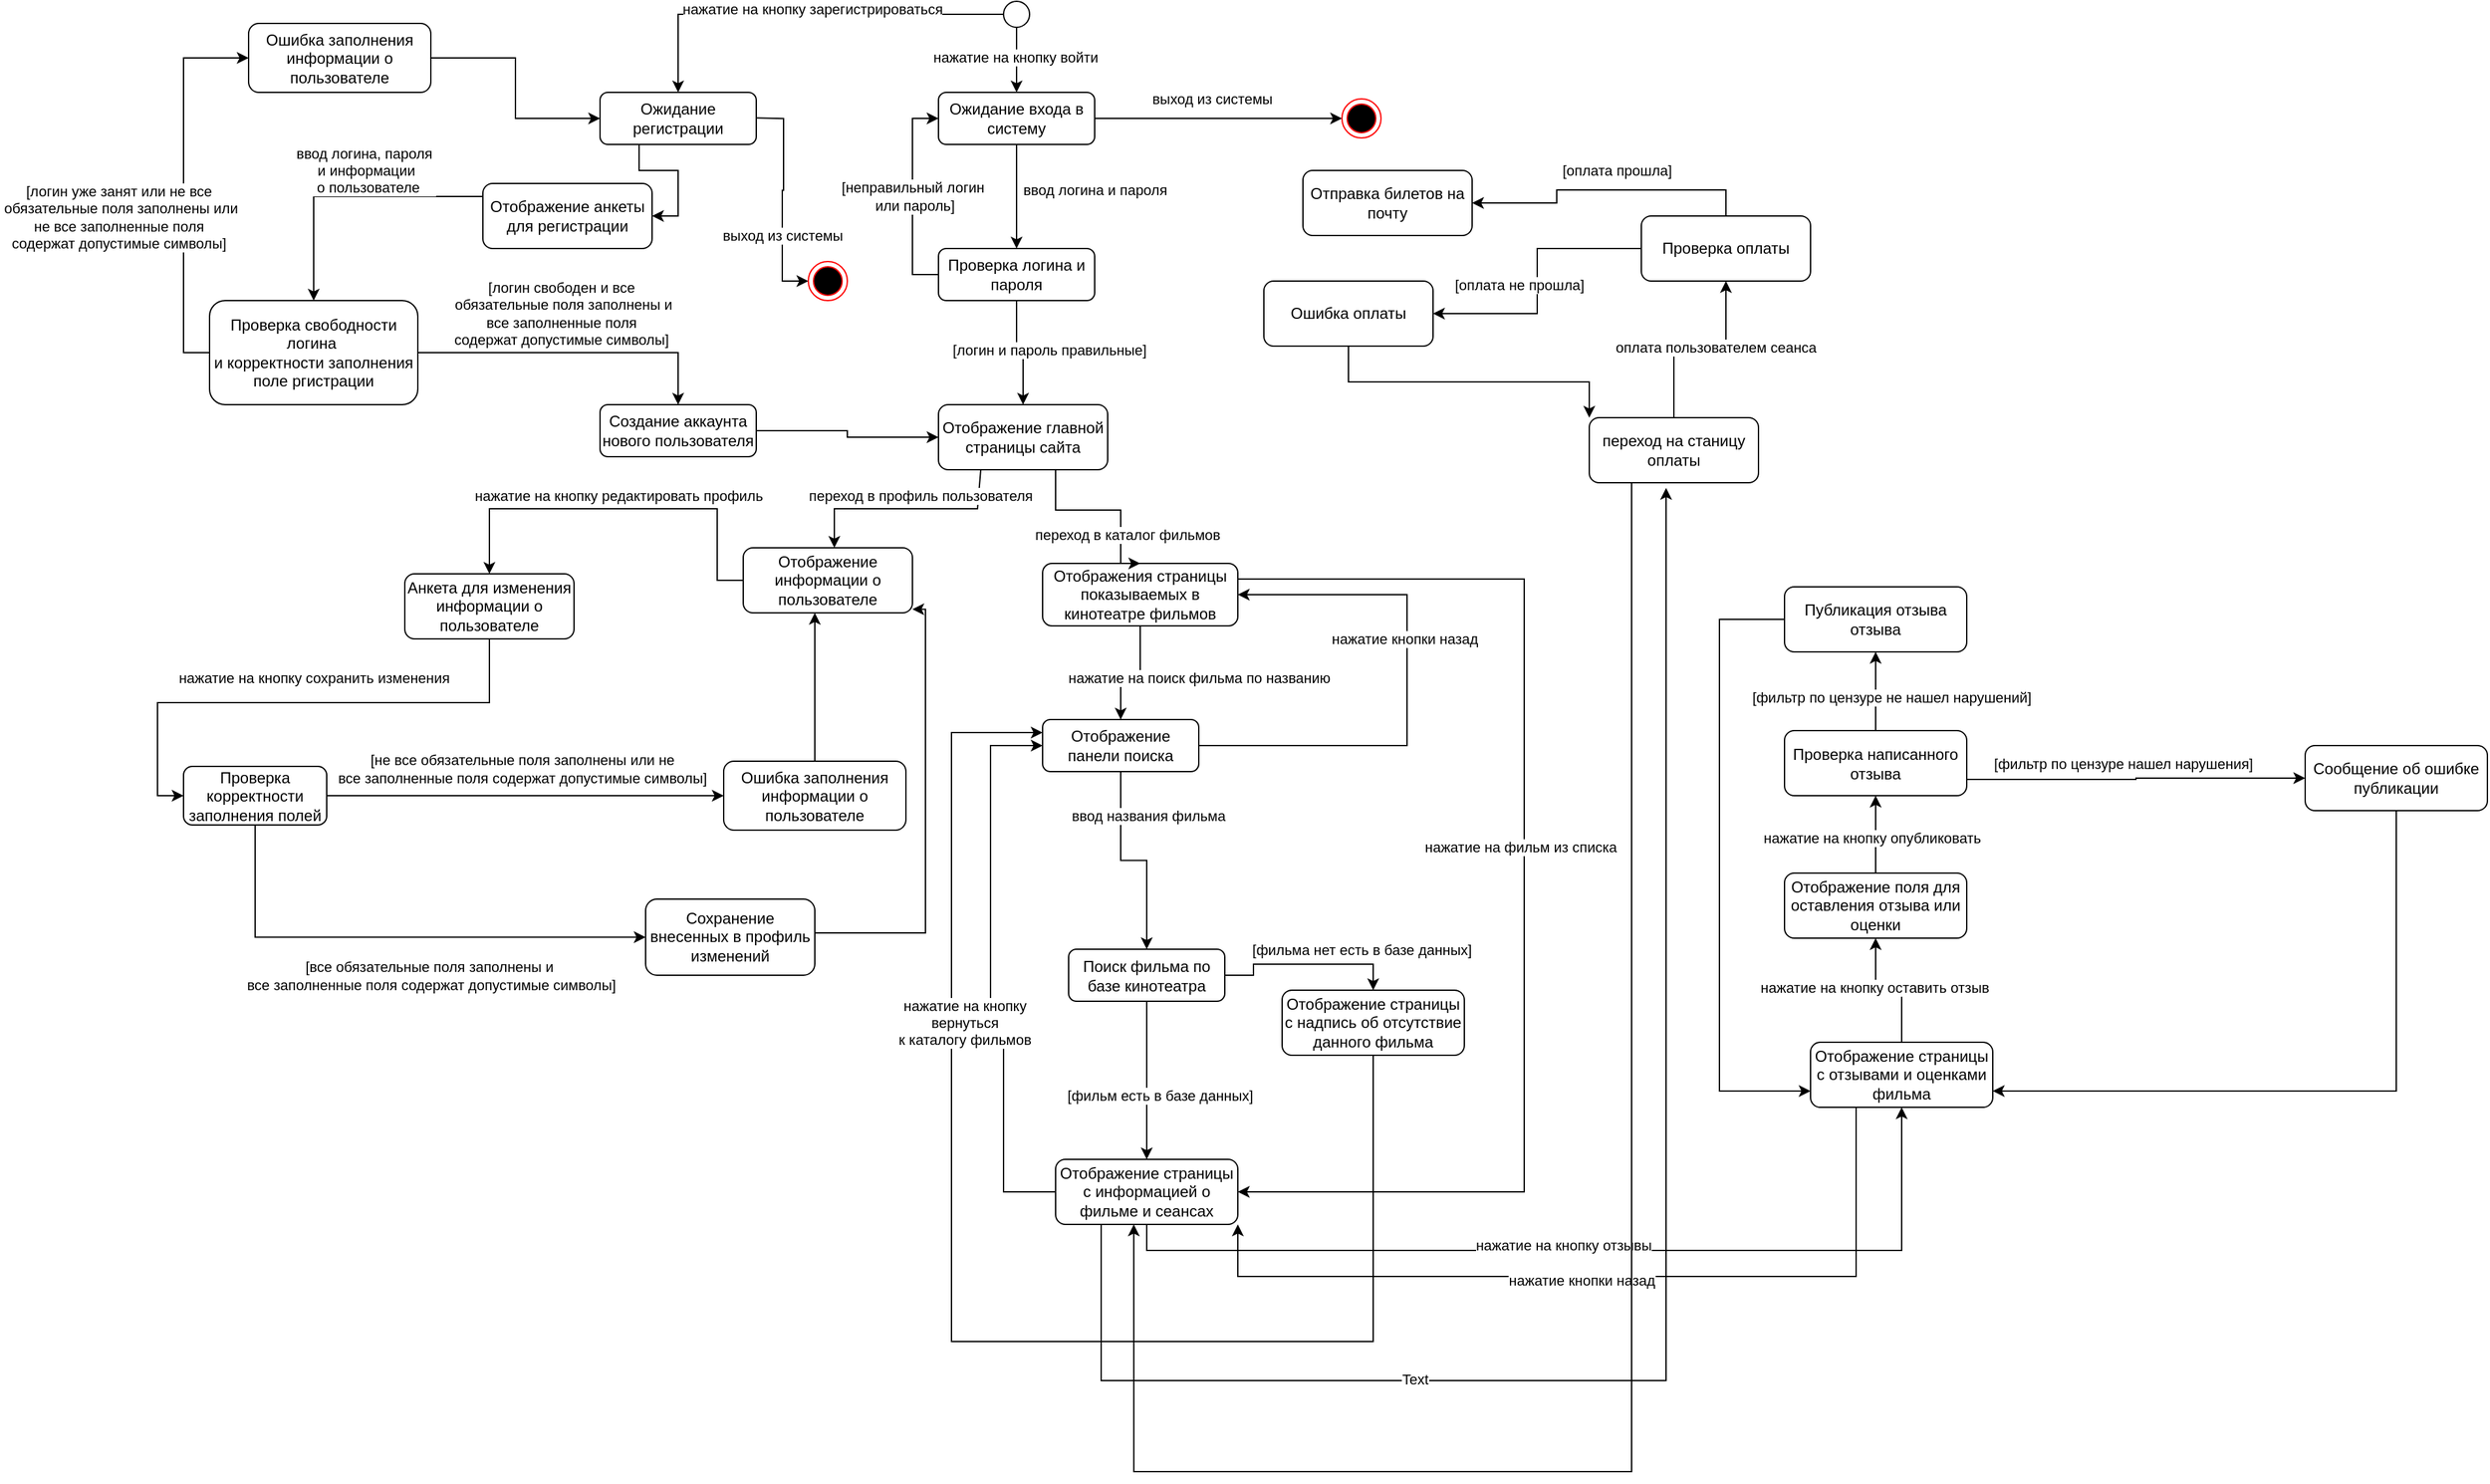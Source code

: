 <mxfile version="24.0.5" type="github">
  <diagram name="Страница — 1" id="CQMrf1lWNn9pbY3fDf8r">
    <mxGraphModel dx="2741" dy="946" grid="1" gridSize="10" guides="1" tooltips="1" connect="1" arrows="1" fold="1" page="1" pageScale="1" pageWidth="827" pageHeight="1169" math="0" shadow="0">
      <root>
        <mxCell id="0" />
        <mxCell id="1" parent="0" />
        <mxCell id="x12aQ69rx99nIMiCHYCn-129" style="edgeStyle=orthogonalEdgeStyle;rounded=0;orthogonalLoop=1;jettySize=auto;html=1;exitX=0.5;exitY=1;exitDx=0;exitDy=0;" parent="1" source="x12aQ69rx99nIMiCHYCn-76" target="x12aQ69rx99nIMiCHYCn-128" edge="1">
          <mxGeometry relative="1" as="geometry" />
        </mxCell>
        <mxCell id="x12aQ69rx99nIMiCHYCn-54" style="edgeStyle=orthogonalEdgeStyle;rounded=0;orthogonalLoop=1;jettySize=auto;html=1;entryX=0.5;entryY=0;entryDx=0;entryDy=0;" parent="1" source="x12aQ69rx99nIMiCHYCn-57" target="x12aQ69rx99nIMiCHYCn-65" edge="1">
          <mxGeometry relative="1" as="geometry" />
        </mxCell>
        <mxCell id="x12aQ69rx99nIMiCHYCn-55" value="ввод логина и пароля" style="edgeLabel;html=1;align=center;verticalAlign=middle;resizable=0;points=[];" parent="x12aQ69rx99nIMiCHYCn-54" vertex="1" connectable="0">
          <mxGeometry x="-0.12" y="1" relative="1" as="geometry">
            <mxPoint x="59" as="offset" />
          </mxGeometry>
        </mxCell>
        <mxCell id="x12aQ69rx99nIMiCHYCn-56" style="edgeStyle=orthogonalEdgeStyle;rounded=0;orthogonalLoop=1;jettySize=auto;html=1;entryX=0;entryY=0.5;entryDx=0;entryDy=0;" parent="1" source="x12aQ69rx99nIMiCHYCn-57" target="x12aQ69rx99nIMiCHYCn-66" edge="1">
          <mxGeometry relative="1" as="geometry" />
        </mxCell>
        <mxCell id="x12aQ69rx99nIMiCHYCn-57" value="Ожидание входа в систему" style="rounded=1;whiteSpace=wrap;html=1;" parent="1" vertex="1">
          <mxGeometry x="440" y="80" width="120" height="40" as="geometry" />
        </mxCell>
        <mxCell id="x12aQ69rx99nIMiCHYCn-58" style="edgeStyle=orthogonalEdgeStyle;rounded=0;orthogonalLoop=1;jettySize=auto;html=1;entryX=0.5;entryY=0;entryDx=0;entryDy=0;" parent="1" source="x12aQ69rx99nIMiCHYCn-60" target="x12aQ69rx99nIMiCHYCn-57" edge="1">
          <mxGeometry relative="1" as="geometry" />
        </mxCell>
        <mxCell id="x12aQ69rx99nIMiCHYCn-150" value="нажатие на кнопку войти" style="edgeLabel;html=1;align=center;verticalAlign=middle;resizable=0;points=[];" parent="x12aQ69rx99nIMiCHYCn-58" vertex="1" connectable="0">
          <mxGeometry x="-0.072" y="-1" relative="1" as="geometry">
            <mxPoint as="offset" />
          </mxGeometry>
        </mxCell>
        <mxCell id="x12aQ69rx99nIMiCHYCn-59" style="edgeStyle=orthogonalEdgeStyle;rounded=0;orthogonalLoop=1;jettySize=auto;html=1;entryX=0.5;entryY=0;entryDx=0;entryDy=0;" parent="1" source="x12aQ69rx99nIMiCHYCn-60" target="x12aQ69rx99nIMiCHYCn-87" edge="1">
          <mxGeometry relative="1" as="geometry" />
        </mxCell>
        <mxCell id="x12aQ69rx99nIMiCHYCn-149" value="нажатие на кнопку зарегистрироваться" style="edgeLabel;html=1;align=center;verticalAlign=middle;resizable=0;points=[];" parent="x12aQ69rx99nIMiCHYCn-59" vertex="1" connectable="0">
          <mxGeometry x="-0.052" y="-4" relative="1" as="geometry">
            <mxPoint as="offset" />
          </mxGeometry>
        </mxCell>
        <mxCell id="x12aQ69rx99nIMiCHYCn-60" value="" style="ellipse;whiteSpace=wrap;html=1;aspect=fixed;" parent="1" vertex="1">
          <mxGeometry x="490" y="10" width="20" height="20" as="geometry" />
        </mxCell>
        <mxCell id="x12aQ69rx99nIMiCHYCn-61" style="edgeStyle=orthogonalEdgeStyle;rounded=0;orthogonalLoop=1;jettySize=auto;html=1;entryX=0;entryY=0.5;entryDx=0;entryDy=0;exitX=0;exitY=0.5;exitDx=0;exitDy=0;" parent="1" source="x12aQ69rx99nIMiCHYCn-65" target="x12aQ69rx99nIMiCHYCn-57" edge="1">
          <mxGeometry relative="1" as="geometry">
            <mxPoint x="430" y="200" as="sourcePoint" />
            <mxPoint x="370" y="130" as="targetPoint" />
          </mxGeometry>
        </mxCell>
        <mxCell id="x12aQ69rx99nIMiCHYCn-62" value="[неправильный логин&lt;div&gt;&amp;nbsp;или пароль&lt;span style=&quot;background-color: rgb(251, 251, 251); text-wrap: wrap;&quot;&gt;]&lt;/span&gt;&lt;/div&gt;" style="edgeLabel;html=1;align=center;verticalAlign=middle;resizable=0;points=[];" parent="x12aQ69rx99nIMiCHYCn-61" vertex="1" connectable="0">
          <mxGeometry x="0.077" y="4" relative="1" as="geometry">
            <mxPoint x="4" y="6" as="offset" />
          </mxGeometry>
        </mxCell>
        <mxCell id="x12aQ69rx99nIMiCHYCn-63" style="edgeStyle=orthogonalEdgeStyle;rounded=0;orthogonalLoop=1;jettySize=auto;html=1;entryX=0.5;entryY=0;entryDx=0;entryDy=0;" parent="1" source="x12aQ69rx99nIMiCHYCn-65" target="x12aQ69rx99nIMiCHYCn-101" edge="1">
          <mxGeometry relative="1" as="geometry">
            <mxPoint x="500" y="310" as="targetPoint" />
          </mxGeometry>
        </mxCell>
        <mxCell id="x12aQ69rx99nIMiCHYCn-64" value="[логин и пароль правильные&lt;span style=&quot;background-color: rgb(251, 251, 251); text-wrap: wrap;&quot;&gt;]&lt;/span&gt;" style="edgeLabel;html=1;align=center;verticalAlign=middle;resizable=0;points=[];" parent="x12aQ69rx99nIMiCHYCn-63" vertex="1" connectable="0">
          <mxGeometry x="0.15" y="-1" relative="1" as="geometry">
            <mxPoint x="21" y="-6" as="offset" />
          </mxGeometry>
        </mxCell>
        <mxCell id="x12aQ69rx99nIMiCHYCn-65" value="Проверка логина и пароля" style="rounded=1;whiteSpace=wrap;html=1;" parent="1" vertex="1">
          <mxGeometry x="440" y="200" width="120" height="40" as="geometry" />
        </mxCell>
        <mxCell id="x12aQ69rx99nIMiCHYCn-66" value="" style="ellipse;html=1;shape=endState;fillColor=#000000;strokeColor=#ff0000;" parent="1" vertex="1">
          <mxGeometry x="750" y="85" width="30" height="30" as="geometry" />
        </mxCell>
        <mxCell id="x12aQ69rx99nIMiCHYCn-67" style="edgeStyle=orthogonalEdgeStyle;rounded=0;orthogonalLoop=1;jettySize=auto;html=1;exitX=0.5;exitY=1;exitDx=0;exitDy=0;entryX=0.5;entryY=0;entryDx=0;entryDy=0;" parent="1" source="x12aQ69rx99nIMiCHYCn-69" target="x12aQ69rx99nIMiCHYCn-72" edge="1">
          <mxGeometry relative="1" as="geometry" />
        </mxCell>
        <mxCell id="x12aQ69rx99nIMiCHYCn-68" value="нажатие на поиск фильма по названию" style="edgeLabel;html=1;align=center;verticalAlign=middle;resizable=0;points=[];" parent="x12aQ69rx99nIMiCHYCn-67" vertex="1" connectable="0">
          <mxGeometry x="-0.05" y="-1" relative="1" as="geometry">
            <mxPoint x="50" y="5" as="offset" />
          </mxGeometry>
        </mxCell>
        <mxCell id="x12aQ69rx99nIMiCHYCn-151" style="edgeStyle=orthogonalEdgeStyle;rounded=0;orthogonalLoop=1;jettySize=auto;html=1;exitX=1;exitY=0.25;exitDx=0;exitDy=0;entryX=1;entryY=0.5;entryDx=0;entryDy=0;" parent="1" source="x12aQ69rx99nIMiCHYCn-69" target="x12aQ69rx99nIMiCHYCn-128" edge="1">
          <mxGeometry relative="1" as="geometry">
            <Array as="points">
              <mxPoint x="890" y="454" />
              <mxPoint x="890" y="925" />
            </Array>
          </mxGeometry>
        </mxCell>
        <mxCell id="x12aQ69rx99nIMiCHYCn-152" value="нажатие на фильм из списка" style="edgeLabel;html=1;align=center;verticalAlign=middle;resizable=0;points=[];" parent="x12aQ69rx99nIMiCHYCn-151" vertex="1" connectable="0">
          <mxGeometry x="-0.065" y="-3" relative="1" as="geometry">
            <mxPoint as="offset" />
          </mxGeometry>
        </mxCell>
        <mxCell id="x12aQ69rx99nIMiCHYCn-69" value="Отображения страницы показываемых в кинотеатре фильмов" style="rounded=1;whiteSpace=wrap;html=1;" parent="1" vertex="1">
          <mxGeometry x="520" y="442" width="150" height="48" as="geometry" />
        </mxCell>
        <mxCell id="x12aQ69rx99nIMiCHYCn-70" style="edgeStyle=orthogonalEdgeStyle;rounded=0;orthogonalLoop=1;jettySize=auto;html=1;entryX=0.5;entryY=0;entryDx=0;entryDy=0;" parent="1" source="x12aQ69rx99nIMiCHYCn-72" target="x12aQ69rx99nIMiCHYCn-76" edge="1">
          <mxGeometry relative="1" as="geometry" />
        </mxCell>
        <mxCell id="x12aQ69rx99nIMiCHYCn-71" value="[фильм есть в базе данных]" style="edgeLabel;html=1;align=center;verticalAlign=middle;resizable=0;points=[];" parent="x12aQ69rx99nIMiCHYCn-70" vertex="1" connectable="0">
          <mxGeometry x="-0.033" y="-2" relative="1" as="geometry">
            <mxPoint x="22" y="178" as="offset" />
          </mxGeometry>
        </mxCell>
        <mxCell id="x12aQ69rx99nIMiCHYCn-147" style="edgeStyle=orthogonalEdgeStyle;rounded=0;orthogonalLoop=1;jettySize=auto;html=1;exitX=1;exitY=0.5;exitDx=0;exitDy=0;entryX=1;entryY=0.5;entryDx=0;entryDy=0;" parent="1" source="x12aQ69rx99nIMiCHYCn-72" target="x12aQ69rx99nIMiCHYCn-69" edge="1">
          <mxGeometry relative="1" as="geometry">
            <Array as="points">
              <mxPoint x="800" y="582" />
              <mxPoint x="800" y="466" />
            </Array>
          </mxGeometry>
        </mxCell>
        <mxCell id="x12aQ69rx99nIMiCHYCn-148" value="нажатие кнопки назад" style="edgeLabel;html=1;align=center;verticalAlign=middle;resizable=0;points=[];" parent="x12aQ69rx99nIMiCHYCn-147" vertex="1" connectable="0">
          <mxGeometry x="0.069" y="2" relative="1" as="geometry">
            <mxPoint y="-25" as="offset" />
          </mxGeometry>
        </mxCell>
        <mxCell id="x12aQ69rx99nIMiCHYCn-72" value="Отображение панели поиска" style="rounded=1;whiteSpace=wrap;html=1;" parent="1" vertex="1">
          <mxGeometry x="520" y="562" width="120" height="40" as="geometry" />
        </mxCell>
        <mxCell id="x12aQ69rx99nIMiCHYCn-131" style="edgeStyle=orthogonalEdgeStyle;rounded=0;orthogonalLoop=1;jettySize=auto;html=1;exitX=1;exitY=0.5;exitDx=0;exitDy=0;entryX=0.5;entryY=0;entryDx=0;entryDy=0;" parent="1" source="x12aQ69rx99nIMiCHYCn-76" target="x12aQ69rx99nIMiCHYCn-130" edge="1">
          <mxGeometry relative="1" as="geometry" />
        </mxCell>
        <mxCell id="x12aQ69rx99nIMiCHYCn-76" value="Поиск фильма по базе кинотеатра" style="rounded=1;whiteSpace=wrap;html=1;" parent="1" vertex="1">
          <mxGeometry x="540" y="738.5" width="120" height="40" as="geometry" />
        </mxCell>
        <mxCell id="x12aQ69rx99nIMiCHYCn-85" style="edgeStyle=orthogonalEdgeStyle;rounded=0;orthogonalLoop=1;jettySize=auto;html=1;entryX=0.5;entryY=0;entryDx=0;entryDy=0;exitX=0;exitY=0.5;exitDx=0;exitDy=0;" parent="1" source="x12aQ69rx99nIMiCHYCn-138" target="x12aQ69rx99nIMiCHYCn-92" edge="1">
          <mxGeometry relative="1" as="geometry">
            <Array as="points">
              <mxPoint x="90" y="160" />
              <mxPoint x="-40" y="160" />
            </Array>
          </mxGeometry>
        </mxCell>
        <mxCell id="x12aQ69rx99nIMiCHYCn-86" value="ввод логина, пароля&amp;nbsp;&lt;div&gt;и информации&lt;/div&gt;&lt;div&gt;&amp;nbsp;о пользователе&lt;/div&gt;" style="edgeLabel;html=1;align=center;verticalAlign=middle;resizable=0;points=[];" parent="x12aQ69rx99nIMiCHYCn-85" vertex="1" connectable="0">
          <mxGeometry x="-0.113" y="4" relative="1" as="geometry">
            <mxPoint x="-5" y="-24" as="offset" />
          </mxGeometry>
        </mxCell>
        <mxCell id="x12aQ69rx99nIMiCHYCn-139" style="edgeStyle=orthogonalEdgeStyle;rounded=0;orthogonalLoop=1;jettySize=auto;html=1;exitX=0.25;exitY=1;exitDx=0;exitDy=0;entryX=1;entryY=0.5;entryDx=0;entryDy=0;" parent="1" source="x12aQ69rx99nIMiCHYCn-87" target="x12aQ69rx99nIMiCHYCn-138" edge="1">
          <mxGeometry relative="1" as="geometry" />
        </mxCell>
        <mxCell id="x12aQ69rx99nIMiCHYCn-87" value="Ожидание регистрации" style="rounded=1;whiteSpace=wrap;html=1;" parent="1" vertex="1">
          <mxGeometry x="180" y="80" width="120" height="40" as="geometry" />
        </mxCell>
        <mxCell id="x12aQ69rx99nIMiCHYCn-88" style="edgeStyle=orthogonalEdgeStyle;rounded=0;orthogonalLoop=1;jettySize=auto;html=1;entryX=0.5;entryY=0;entryDx=0;entryDy=0;" parent="1" source="x12aQ69rx99nIMiCHYCn-92" target="x12aQ69rx99nIMiCHYCn-94" edge="1">
          <mxGeometry relative="1" as="geometry" />
        </mxCell>
        <mxCell id="x12aQ69rx99nIMiCHYCn-89" value="&lt;span style=&quot;color: rgba(0, 0, 0, 0); font-family: monospace; font-size: 0px; text-align: start; background-color: rgb(251, 251, 251);&quot;&gt;%3CmxGraphModel%3E%3Croot%3E%3CmxCell%20id%3D%220%22%2F%3E%3CmxCell%20id%3D%221%22%20parent%3D%220%22%2F%3E%3CmxCell%20id%3D%222%22%20value%3D%22%5B%D0%BB%D0%BE%D0%B3%D0%B8%D0%BD%20%D1%83%D0%B6%D0%B5%20%D0%B7%D0%B0%D0%BD%D1%8F%D1%82%20%D0%B8%D0%BB%D0%B8%20%D0%BD%D0%B5%20%D0%B2%D1%81%D0%B5%26lt%3Bdiv%26gt%3B%26amp%3Bnbsp%3B%D0%BE%D0%B1%D1%8F%D0%B7%D0%B0%D1%82%D0%B5%D0%BB%D1%8C%D0%BD%D1%8B%D0%B5%20%D0%BF%D0%BE%D0%BB%D1%8F%20%D0%B7%D0%B0%D0%BF%D0%BE%D0%BB%D0%BD%D0%B5%D0%BD%D1%8B%20%D0%B8%D0%BB%D0%B8%26lt%3B%2Fdiv%26gt%3B%26lt%3Bdiv%26gt%3B%26amp%3Bnbsp%3B%D0%BD%D0%B5%20%D0%B2%D1%81%D0%B5%20%D0%B7%D0%B0%D0%BF%D0%BE%D0%BB%D0%BD%D0%B5%D0%BD%D0%BD%D1%8B%D0%B5%20%D0%BF%D0%BE%D0%BB%D1%8F%26amp%3Bnbsp%3B%26lt%3B%2Fdiv%26gt%3B%26lt%3Bdiv%26gt%3B%D1%81%D0%BE%D0%B4%D0%B5%D1%80%D0%B6%D0%B0%D1%82%20%D0%B4%D0%BE%D0%BF%D1%83%D1%81%D1%82%D0%B8%D0%BC%D1%8B%D0%B5%20%D1%81%D0%B8%D0%BC%D0%B2%D0%BE%D0%BB%D1%8B%5D%26lt%3B%2Fdiv%26gt%3B%22%20style%3D%22edgeLabel%3Bhtml%3D1%3Balign%3Dcenter%3BverticalAlign%3Dmiddle%3Bresizable%3D0%3Bpoints%3D%5B%5D%3B%22%20vertex%3D%221%22%20connectable%3D%220%22%20parent%3D%221%22%3E%3CmxGeometry%20x%3D%22-190%22%20y%3D%22175.4%22%20as%3D%22geometry%22%2F%3E%3C%2FmxCell%3E%3C%2Froot%3E%3C%2FmxGraphModel%3E&lt;/span&gt;" style="edgeLabel;html=1;align=center;verticalAlign=middle;resizable=0;points=[];" parent="x12aQ69rx99nIMiCHYCn-88" vertex="1" connectable="0">
          <mxGeometry x="-0.092" y="-2" relative="1" as="geometry">
            <mxPoint x="-28" y="3" as="offset" />
          </mxGeometry>
        </mxCell>
        <mxCell id="x12aQ69rx99nIMiCHYCn-142" style="edgeStyle=orthogonalEdgeStyle;rounded=0;orthogonalLoop=1;jettySize=auto;html=1;exitX=0;exitY=0.5;exitDx=0;exitDy=0;entryX=0;entryY=0.5;entryDx=0;entryDy=0;" parent="1" source="x12aQ69rx99nIMiCHYCn-92" target="x12aQ69rx99nIMiCHYCn-140" edge="1">
          <mxGeometry relative="1" as="geometry" />
        </mxCell>
        <mxCell id="x12aQ69rx99nIMiCHYCn-143" value="[логин уже занят или не все&lt;div&gt;&amp;nbsp;обязательные поля заполнены или&lt;/div&gt;&lt;div&gt;&amp;nbsp;не все заполненные поля&amp;nbsp;&lt;/div&gt;&lt;div&gt;содержат допустимые символы]&lt;/div&gt;" style="edgeLabel;html=1;align=center;verticalAlign=middle;resizable=0;points=[];" parent="x12aQ69rx99nIMiCHYCn-142" vertex="1" connectable="0">
          <mxGeometry x="0.067" y="-3" relative="1" as="geometry">
            <mxPoint x="-53" y="34" as="offset" />
          </mxGeometry>
        </mxCell>
        <mxCell id="x12aQ69rx99nIMiCHYCn-92" value="Проверка свободности логина&amp;nbsp;&lt;div&gt;и корректности заполнения поле ргистрации&lt;/div&gt;" style="rounded=1;whiteSpace=wrap;html=1;" parent="1" vertex="1">
          <mxGeometry x="-120" y="240" width="160" height="80" as="geometry" />
        </mxCell>
        <mxCell id="x12aQ69rx99nIMiCHYCn-93" style="edgeStyle=orthogonalEdgeStyle;rounded=0;orthogonalLoop=1;jettySize=auto;html=1;entryX=0;entryY=0.5;entryDx=0;entryDy=0;" parent="1" source="x12aQ69rx99nIMiCHYCn-94" target="x12aQ69rx99nIMiCHYCn-101" edge="1">
          <mxGeometry relative="1" as="geometry" />
        </mxCell>
        <mxCell id="x12aQ69rx99nIMiCHYCn-94" value="Создание аккаунта нового пользователя" style="rounded=1;whiteSpace=wrap;html=1;" parent="1" vertex="1">
          <mxGeometry x="180" y="320" width="120" height="40" as="geometry" />
        </mxCell>
        <mxCell id="x12aQ69rx99nIMiCHYCn-97" style="edgeStyle=orthogonalEdgeStyle;rounded=0;orthogonalLoop=1;jettySize=auto;html=1;entryX=0;entryY=0.5;entryDx=0;entryDy=0;" parent="1" target="x12aQ69rx99nIMiCHYCn-98" edge="1">
          <mxGeometry relative="1" as="geometry">
            <mxPoint x="300" y="99.58" as="sourcePoint" />
            <mxPoint x="360" y="100" as="targetPoint" />
          </mxGeometry>
        </mxCell>
        <mxCell id="x12aQ69rx99nIMiCHYCn-98" value="" style="ellipse;html=1;shape=endState;fillColor=#000000;strokeColor=#ff0000;" parent="1" vertex="1">
          <mxGeometry x="340" y="210" width="30" height="30" as="geometry" />
        </mxCell>
        <mxCell id="x12aQ69rx99nIMiCHYCn-99" style="edgeStyle=orthogonalEdgeStyle;rounded=0;orthogonalLoop=1;jettySize=auto;html=1;entryX=0.5;entryY=0;entryDx=0;entryDy=0;" parent="1" source="x12aQ69rx99nIMiCHYCn-101" target="x12aQ69rx99nIMiCHYCn-69" edge="1">
          <mxGeometry relative="1" as="geometry">
            <Array as="points">
              <mxPoint x="530" y="401" />
              <mxPoint x="580" y="401" />
            </Array>
          </mxGeometry>
        </mxCell>
        <mxCell id="x12aQ69rx99nIMiCHYCn-100" value="переход в каталог фильмов" style="edgeLabel;html=1;align=center;verticalAlign=middle;resizable=0;points=[];" parent="x12aQ69rx99nIMiCHYCn-99" vertex="1" connectable="0">
          <mxGeometry x="-0.296" y="-1" relative="1" as="geometry">
            <mxPoint x="38" y="18" as="offset" />
          </mxGeometry>
        </mxCell>
        <mxCell id="x12aQ69rx99nIMiCHYCn-101" value="Отображение главной страницы сайта" style="rounded=1;whiteSpace=wrap;html=1;" parent="1" vertex="1">
          <mxGeometry x="440" y="320" width="130" height="50" as="geometry" />
        </mxCell>
        <mxCell id="x12aQ69rx99nIMiCHYCn-104" value="Отображение информации о пользователе" style="rounded=1;whiteSpace=wrap;html=1;" parent="1" vertex="1">
          <mxGeometry x="290" y="430" width="130" height="50" as="geometry" />
        </mxCell>
        <mxCell id="x12aQ69rx99nIMiCHYCn-105" value="" style="endArrow=classic;html=1;rounded=0;exitX=0.25;exitY=1;exitDx=0;exitDy=0;" parent="1" source="x12aQ69rx99nIMiCHYCn-101" edge="1">
          <mxGeometry width="50" height="50" relative="1" as="geometry">
            <mxPoint x="540" y="410" as="sourcePoint" />
            <mxPoint x="360" y="430" as="targetPoint" />
            <Array as="points">
              <mxPoint x="470" y="400" />
              <mxPoint x="360" y="400" />
            </Array>
          </mxGeometry>
        </mxCell>
        <mxCell id="x12aQ69rx99nIMiCHYCn-106" value="переход в профиль пользователя" style="edgeLabel;html=1;align=center;verticalAlign=middle;resizable=0;points=[];" parent="x12aQ69rx99nIMiCHYCn-105" vertex="1" connectable="0">
          <mxGeometry x="0.179" y="-1" relative="1" as="geometry">
            <mxPoint x="26" y="-9" as="offset" />
          </mxGeometry>
        </mxCell>
        <mxCell id="x12aQ69rx99nIMiCHYCn-108" value="выход из системы" style="edgeLabel;html=1;align=center;verticalAlign=middle;resizable=0;points=[];" parent="1" vertex="1" connectable="0">
          <mxGeometry x="650" y="84.996" as="geometry" />
        </mxCell>
        <mxCell id="x12aQ69rx99nIMiCHYCn-109" value="выход из системы" style="edgeLabel;html=1;align=center;verticalAlign=middle;resizable=0;points=[];" parent="1" vertex="1" connectable="0">
          <mxGeometry x="320" y="189.996" as="geometry" />
        </mxCell>
        <mxCell id="x12aQ69rx99nIMiCHYCn-118" style="edgeStyle=orthogonalEdgeStyle;rounded=0;orthogonalLoop=1;jettySize=auto;html=1;exitX=0.5;exitY=1;exitDx=0;exitDy=0;entryX=0;entryY=0.5;entryDx=0;entryDy=0;" parent="1" source="x12aQ69rx99nIMiCHYCn-110" target="x12aQ69rx99nIMiCHYCn-114" edge="1">
          <mxGeometry relative="1" as="geometry" />
        </mxCell>
        <mxCell id="x12aQ69rx99nIMiCHYCn-110" value="Анкета для изменения информации о пользователе" style="rounded=1;whiteSpace=wrap;html=1;" parent="1" vertex="1">
          <mxGeometry x="30" y="450" width="130" height="50" as="geometry" />
        </mxCell>
        <mxCell id="x12aQ69rx99nIMiCHYCn-111" value="" style="endArrow=classic;html=1;rounded=0;exitX=0;exitY=0.5;exitDx=0;exitDy=0;entryX=0.5;entryY=0;entryDx=0;entryDy=0;" parent="1" source="x12aQ69rx99nIMiCHYCn-104" target="x12aQ69rx99nIMiCHYCn-110" edge="1">
          <mxGeometry width="50" height="50" relative="1" as="geometry">
            <mxPoint x="300" y="370" as="sourcePoint" />
            <mxPoint x="187" y="430" as="targetPoint" />
            <Array as="points">
              <mxPoint x="270" y="455" />
              <mxPoint x="270" y="400" />
              <mxPoint x="95" y="400" />
            </Array>
          </mxGeometry>
        </mxCell>
        <mxCell id="x12aQ69rx99nIMiCHYCn-112" value="нажатие на кнопку редактировать профиль" style="edgeLabel;html=1;align=center;verticalAlign=middle;resizable=0;points=[];" parent="x12aQ69rx99nIMiCHYCn-111" vertex="1" connectable="0">
          <mxGeometry x="0.179" y="-1" relative="1" as="geometry">
            <mxPoint x="26" y="-9" as="offset" />
          </mxGeometry>
        </mxCell>
        <mxCell id="x12aQ69rx99nIMiCHYCn-119" style="edgeStyle=orthogonalEdgeStyle;rounded=0;orthogonalLoop=1;jettySize=auto;html=1;exitX=0.5;exitY=1;exitDx=0;exitDy=0;entryX=0;entryY=0.5;entryDx=0;entryDy=0;" parent="1" source="x12aQ69rx99nIMiCHYCn-114" target="x12aQ69rx99nIMiCHYCn-117" edge="1">
          <mxGeometry relative="1" as="geometry" />
        </mxCell>
        <mxCell id="x12aQ69rx99nIMiCHYCn-122" style="edgeStyle=orthogonalEdgeStyle;rounded=0;orthogonalLoop=1;jettySize=auto;html=1;exitX=1;exitY=0.5;exitDx=0;exitDy=0;entryX=0;entryY=0.5;entryDx=0;entryDy=0;" parent="1" source="x12aQ69rx99nIMiCHYCn-114" target="x12aQ69rx99nIMiCHYCn-120" edge="1">
          <mxGeometry relative="1" as="geometry" />
        </mxCell>
        <mxCell id="x12aQ69rx99nIMiCHYCn-114" value="Проверка корректности заполнения полей" style="rounded=1;whiteSpace=wrap;html=1;" parent="1" vertex="1">
          <mxGeometry x="-140" y="598" width="110" height="45" as="geometry" />
        </mxCell>
        <mxCell id="x12aQ69rx99nIMiCHYCn-115" value="[все обязательные поля заполнены и&amp;nbsp;&lt;div&gt;все заполненные поля содержат допустимые символы&lt;span style=&quot;background-color: rgb(251, 251, 251); text-wrap: wrap;&quot;&gt;]&lt;/span&gt;&lt;/div&gt;" style="edgeLabel;html=1;align=center;verticalAlign=middle;resizable=0;points=[];" parent="1" vertex="1" connectable="0">
          <mxGeometry x="50" y="758.5" as="geometry" />
        </mxCell>
        <mxCell id="x12aQ69rx99nIMiCHYCn-125" style="edgeStyle=orthogonalEdgeStyle;rounded=0;orthogonalLoop=1;jettySize=auto;html=1;exitX=1;exitY=0.5;exitDx=0;exitDy=0;entryX=0.75;entryY=1;entryDx=0;entryDy=0;" parent="1" source="x12aQ69rx99nIMiCHYCn-117" edge="1">
          <mxGeometry relative="1" as="geometry">
            <mxPoint x="377.5" y="726.48" as="sourcePoint" />
            <mxPoint x="420" y="477.23" as="targetPoint" />
            <Array as="points">
              <mxPoint x="345" y="726" />
              <mxPoint x="430" y="726" />
              <mxPoint x="430" y="477" />
            </Array>
          </mxGeometry>
        </mxCell>
        <mxCell id="x12aQ69rx99nIMiCHYCn-117" value="Сохранение внесенных в профиль изменений" style="rounded=1;whiteSpace=wrap;html=1;" parent="1" vertex="1">
          <mxGeometry x="215" y="700" width="130" height="58.5" as="geometry" />
        </mxCell>
        <mxCell id="x12aQ69rx99nIMiCHYCn-124" style="edgeStyle=orthogonalEdgeStyle;rounded=0;orthogonalLoop=1;jettySize=auto;html=1;exitX=0.5;exitY=0;exitDx=0;exitDy=0;" parent="1" source="x12aQ69rx99nIMiCHYCn-120" target="x12aQ69rx99nIMiCHYCn-104" edge="1">
          <mxGeometry relative="1" as="geometry">
            <Array as="points">
              <mxPoint x="345" y="510" />
              <mxPoint x="345" y="510" />
            </Array>
          </mxGeometry>
        </mxCell>
        <mxCell id="x12aQ69rx99nIMiCHYCn-120" value="Ошибка заполнения информации о пользователе" style="rounded=1;whiteSpace=wrap;html=1;" parent="1" vertex="1">
          <mxGeometry x="275" y="594" width="140" height="53" as="geometry" />
        </mxCell>
        <mxCell id="x12aQ69rx99nIMiCHYCn-123" value="[не все обязательные поля заполнены или не&lt;div&gt;все заполненные поля содержат допустимые символы&lt;span style=&quot;background-color: rgb(251, 251, 251); text-wrap: wrap;&quot;&gt;]&lt;/span&gt;&lt;/div&gt;" style="edgeLabel;html=1;align=center;verticalAlign=middle;resizable=0;points=[];" parent="1" vertex="1" connectable="0">
          <mxGeometry x="120" y="602" as="geometry">
            <mxPoint y="-2" as="offset" />
          </mxGeometry>
        </mxCell>
        <mxCell id="x12aQ69rx99nIMiCHYCn-126" value="нажатие на кнопку сохранить изменения" style="edgeLabel;html=1;align=center;verticalAlign=middle;resizable=0;points=[];" parent="1" vertex="1" connectable="0">
          <mxGeometry x="-40.003" y="530" as="geometry" />
        </mxCell>
        <mxCell id="x12aQ69rx99nIMiCHYCn-127" value="ввод названия фильма" style="edgeLabel;html=1;align=center;verticalAlign=middle;resizable=0;points=[];" parent="1" vertex="1" connectable="0">
          <mxGeometry x="610.0" y="620.497" as="geometry">
            <mxPoint x="-9" y="15" as="offset" />
          </mxGeometry>
        </mxCell>
        <mxCell id="x12aQ69rx99nIMiCHYCn-133" style="edgeStyle=orthogonalEdgeStyle;rounded=0;orthogonalLoop=1;jettySize=auto;html=1;entryX=0;entryY=0.5;entryDx=0;entryDy=0;exitX=0;exitY=0.5;exitDx=0;exitDy=0;" parent="1" source="x12aQ69rx99nIMiCHYCn-128" target="x12aQ69rx99nIMiCHYCn-72" edge="1">
          <mxGeometry relative="1" as="geometry">
            <Array as="points">
              <mxPoint x="490" y="925" />
              <mxPoint x="490" y="800" />
              <mxPoint x="480" y="800" />
              <mxPoint x="480" y="582" />
            </Array>
          </mxGeometry>
        </mxCell>
        <mxCell id="x12aQ69rx99nIMiCHYCn-154" style="edgeStyle=orthogonalEdgeStyle;rounded=0;orthogonalLoop=1;jettySize=auto;html=1;exitX=0.5;exitY=1;exitDx=0;exitDy=0;" parent="1" source="x12aQ69rx99nIMiCHYCn-128" target="x12aQ69rx99nIMiCHYCn-153" edge="1">
          <mxGeometry relative="1" as="geometry" />
        </mxCell>
        <mxCell id="x12aQ69rx99nIMiCHYCn-155" value="нажатие на кнопку отзывы" style="edgeLabel;html=1;align=center;verticalAlign=middle;resizable=0;points=[];" parent="x12aQ69rx99nIMiCHYCn-154" vertex="1" connectable="0">
          <mxGeometry x="-0.042" y="4" relative="1" as="geometry">
            <mxPoint as="offset" />
          </mxGeometry>
        </mxCell>
        <mxCell id="x12aQ69rx99nIMiCHYCn-128" value="Отображение страницы с информацией о фильме и сеансах" style="rounded=1;whiteSpace=wrap;html=1;" parent="1" vertex="1">
          <mxGeometry x="530" y="900" width="140" height="50" as="geometry" />
        </mxCell>
        <mxCell id="x12aQ69rx99nIMiCHYCn-135" style="edgeStyle=orthogonalEdgeStyle;rounded=0;orthogonalLoop=1;jettySize=auto;html=1;exitX=0.5;exitY=1;exitDx=0;exitDy=0;entryX=0;entryY=0.25;entryDx=0;entryDy=0;" parent="1" source="x12aQ69rx99nIMiCHYCn-130" target="x12aQ69rx99nIMiCHYCn-72" edge="1">
          <mxGeometry relative="1" as="geometry">
            <Array as="points">
              <mxPoint x="774" y="1040" />
              <mxPoint x="450" y="1040" />
              <mxPoint x="450" y="572" />
            </Array>
          </mxGeometry>
        </mxCell>
        <mxCell id="x12aQ69rx99nIMiCHYCn-130" value="Отображение страницы с надпись об отсутствие данного фильма" style="rounded=1;whiteSpace=wrap;html=1;" parent="1" vertex="1">
          <mxGeometry x="704" y="770" width="140" height="50" as="geometry" />
        </mxCell>
        <mxCell id="x12aQ69rx99nIMiCHYCn-132" value="[фильма нет есть в базе данных]" style="edgeLabel;html=1;align=center;verticalAlign=middle;resizable=0;points=[];" parent="1" vertex="1" connectable="0">
          <mxGeometry x="765" y="738.503" as="geometry" />
        </mxCell>
        <mxCell id="x12aQ69rx99nIMiCHYCn-134" value="нажатие на кнопку&lt;div&gt;&amp;nbsp;вернуться&amp;nbsp;&lt;div&gt;к каталогу фильмов&lt;/div&gt;&lt;/div&gt;" style="edgeLabel;html=1;align=center;verticalAlign=middle;resizable=0;points=[];" parent="1" vertex="1" connectable="0">
          <mxGeometry x="460.0" y="794.997" as="geometry" />
        </mxCell>
        <mxCell id="x12aQ69rx99nIMiCHYCn-138" value="Отображение анкеты для регистрации" style="rounded=1;whiteSpace=wrap;html=1;" parent="1" vertex="1">
          <mxGeometry x="90" y="150" width="130" height="50" as="geometry" />
        </mxCell>
        <mxCell id="x12aQ69rx99nIMiCHYCn-144" style="edgeStyle=orthogonalEdgeStyle;rounded=0;orthogonalLoop=1;jettySize=auto;html=1;exitX=1;exitY=0.5;exitDx=0;exitDy=0;entryX=0;entryY=0.5;entryDx=0;entryDy=0;" parent="1" source="x12aQ69rx99nIMiCHYCn-140" target="x12aQ69rx99nIMiCHYCn-87" edge="1">
          <mxGeometry relative="1" as="geometry" />
        </mxCell>
        <mxCell id="x12aQ69rx99nIMiCHYCn-140" value="Ошибка заполнения информации о пользователе" style="rounded=1;whiteSpace=wrap;html=1;" parent="1" vertex="1">
          <mxGeometry x="-90" y="27" width="140" height="53" as="geometry" />
        </mxCell>
        <mxCell id="x12aQ69rx99nIMiCHYCn-145" value="[логин свободен и все&lt;div&gt;&amp;nbsp;обязательные поля заполнены и&lt;/div&gt;&lt;div&gt;&amp;nbsp;все заполненные поля&amp;nbsp;&lt;/div&gt;&lt;div&gt;содержат допустимые символы]&lt;/div&gt;" style="edgeLabel;html=1;align=center;verticalAlign=middle;resizable=0;points=[];" parent="1" vertex="1" connectable="0">
          <mxGeometry x="150" y="250.0" as="geometry" />
        </mxCell>
        <mxCell id="x12aQ69rx99nIMiCHYCn-157" style="edgeStyle=orthogonalEdgeStyle;rounded=0;orthogonalLoop=1;jettySize=auto;html=1;exitX=0.5;exitY=0;exitDx=0;exitDy=0;entryX=0.5;entryY=1;entryDx=0;entryDy=0;" parent="1" source="x12aQ69rx99nIMiCHYCn-153" target="x12aQ69rx99nIMiCHYCn-156" edge="1">
          <mxGeometry relative="1" as="geometry" />
        </mxCell>
        <mxCell id="x12aQ69rx99nIMiCHYCn-158" value="нажатие на кнопку оставить отзыв" style="edgeLabel;html=1;align=center;verticalAlign=middle;resizable=0;points=[];" parent="x12aQ69rx99nIMiCHYCn-157" vertex="1" connectable="0">
          <mxGeometry x="0.239" y="1" relative="1" as="geometry">
            <mxPoint as="offset" />
          </mxGeometry>
        </mxCell>
        <mxCell id="x12aQ69rx99nIMiCHYCn-170" style="edgeStyle=orthogonalEdgeStyle;rounded=0;orthogonalLoop=1;jettySize=auto;html=1;exitX=0.25;exitY=1;exitDx=0;exitDy=0;entryX=1;entryY=1;entryDx=0;entryDy=0;" parent="1" source="x12aQ69rx99nIMiCHYCn-153" target="x12aQ69rx99nIMiCHYCn-128" edge="1">
          <mxGeometry relative="1" as="geometry">
            <Array as="points">
              <mxPoint x="1145" y="990" />
              <mxPoint x="670" y="990" />
            </Array>
          </mxGeometry>
        </mxCell>
        <mxCell id="x12aQ69rx99nIMiCHYCn-172" value="нажатие кнопки назад" style="edgeLabel;html=1;align=center;verticalAlign=middle;resizable=0;points=[];" parent="x12aQ69rx99nIMiCHYCn-170" vertex="1" connectable="0">
          <mxGeometry x="0.057" y="3" relative="1" as="geometry">
            <mxPoint as="offset" />
          </mxGeometry>
        </mxCell>
        <mxCell id="x12aQ69rx99nIMiCHYCn-153" value="Отображение страницы с отзывами и оценками фильма" style="rounded=1;whiteSpace=wrap;html=1;" parent="1" vertex="1">
          <mxGeometry x="1110" y="810" width="140" height="50" as="geometry" />
        </mxCell>
        <mxCell id="x12aQ69rx99nIMiCHYCn-160" style="edgeStyle=orthogonalEdgeStyle;rounded=0;orthogonalLoop=1;jettySize=auto;html=1;exitX=0.5;exitY=0;exitDx=0;exitDy=0;entryX=0.5;entryY=1;entryDx=0;entryDy=0;" parent="1" source="x12aQ69rx99nIMiCHYCn-156" target="x12aQ69rx99nIMiCHYCn-159" edge="1">
          <mxGeometry relative="1" as="geometry" />
        </mxCell>
        <mxCell id="x12aQ69rx99nIMiCHYCn-161" value="нажатие на кнопку опубликовать" style="edgeLabel;html=1;align=center;verticalAlign=middle;resizable=0;points=[];" parent="x12aQ69rx99nIMiCHYCn-160" vertex="1" connectable="0">
          <mxGeometry x="-0.088" y="3" relative="1" as="geometry">
            <mxPoint as="offset" />
          </mxGeometry>
        </mxCell>
        <mxCell id="x12aQ69rx99nIMiCHYCn-156" value="Отображение поля для оставления отзыва или оценки" style="rounded=1;whiteSpace=wrap;html=1;" parent="1" vertex="1">
          <mxGeometry x="1090" y="680" width="140" height="50" as="geometry" />
        </mxCell>
        <mxCell id="x12aQ69rx99nIMiCHYCn-164" style="edgeStyle=orthogonalEdgeStyle;rounded=0;orthogonalLoop=1;jettySize=auto;html=1;exitX=0.5;exitY=0;exitDx=0;exitDy=0;entryX=0.5;entryY=1;entryDx=0;entryDy=0;" parent="1" source="x12aQ69rx99nIMiCHYCn-159" target="x12aQ69rx99nIMiCHYCn-163" edge="1">
          <mxGeometry relative="1" as="geometry" />
        </mxCell>
        <mxCell id="x12aQ69rx99nIMiCHYCn-165" value="[фильтр по цензуре нашел нарушения]" style="edgeLabel;html=1;align=center;verticalAlign=middle;resizable=0;points=[];" parent="x12aQ69rx99nIMiCHYCn-164" vertex="1" connectable="0">
          <mxGeometry x="0.079" y="-2" relative="1" as="geometry">
            <mxPoint x="188" y="58" as="offset" />
          </mxGeometry>
        </mxCell>
        <mxCell id="x12aQ69rx99nIMiCHYCn-166" style="edgeStyle=orthogonalEdgeStyle;rounded=0;orthogonalLoop=1;jettySize=auto;html=1;exitX=1;exitY=0.75;exitDx=0;exitDy=0;entryX=0;entryY=0.5;entryDx=0;entryDy=0;" parent="1" source="x12aQ69rx99nIMiCHYCn-159" target="x12aQ69rx99nIMiCHYCn-162" edge="1">
          <mxGeometry relative="1" as="geometry" />
        </mxCell>
        <mxCell id="x12aQ69rx99nIMiCHYCn-159" value="Проверка написанного отзыва" style="rounded=1;whiteSpace=wrap;html=1;" parent="1" vertex="1">
          <mxGeometry x="1090" y="570.5" width="140" height="50" as="geometry" />
        </mxCell>
        <mxCell id="x12aQ69rx99nIMiCHYCn-169" style="edgeStyle=orthogonalEdgeStyle;rounded=0;orthogonalLoop=1;jettySize=auto;html=1;exitX=0.5;exitY=1;exitDx=0;exitDy=0;entryX=1;entryY=0.75;entryDx=0;entryDy=0;" parent="1" source="x12aQ69rx99nIMiCHYCn-162" target="x12aQ69rx99nIMiCHYCn-153" edge="1">
          <mxGeometry relative="1" as="geometry" />
        </mxCell>
        <mxCell id="x12aQ69rx99nIMiCHYCn-162" value="Сообщение об ошибке публикации" style="rounded=1;whiteSpace=wrap;html=1;" parent="1" vertex="1">
          <mxGeometry x="1490" y="582" width="140" height="50" as="geometry" />
        </mxCell>
        <mxCell id="x12aQ69rx99nIMiCHYCn-168" style="edgeStyle=orthogonalEdgeStyle;rounded=0;orthogonalLoop=1;jettySize=auto;html=1;exitX=0;exitY=0.5;exitDx=0;exitDy=0;entryX=0;entryY=0.75;entryDx=0;entryDy=0;" parent="1" source="x12aQ69rx99nIMiCHYCn-163" target="x12aQ69rx99nIMiCHYCn-153" edge="1">
          <mxGeometry relative="1" as="geometry">
            <Array as="points">
              <mxPoint x="1040" y="485" />
              <mxPoint x="1040" y="847" />
            </Array>
          </mxGeometry>
        </mxCell>
        <mxCell id="x12aQ69rx99nIMiCHYCn-163" value="Публикация отзыва отзыва" style="rounded=1;whiteSpace=wrap;html=1;" parent="1" vertex="1">
          <mxGeometry x="1090" y="460" width="140" height="50" as="geometry" />
        </mxCell>
        <mxCell id="x12aQ69rx99nIMiCHYCn-167" value="[фильтр по цензуре не нашел нарушений]" style="edgeLabel;html=1;align=center;verticalAlign=middle;resizable=0;points=[];" parent="1" vertex="1" connectable="0">
          <mxGeometry x="1172" y="545.167" as="geometry" />
        </mxCell>
        <mxCell id="paC2yLpB5WYUFo3zE5o6-5" style="edgeStyle=orthogonalEdgeStyle;rounded=0;orthogonalLoop=1;jettySize=auto;html=1;exitX=0.5;exitY=0;exitDx=0;exitDy=0;" edge="1" parent="1" source="paC2yLpB5WYUFo3zE5o6-1" target="paC2yLpB5WYUFo3zE5o6-4">
          <mxGeometry relative="1" as="geometry" />
        </mxCell>
        <mxCell id="paC2yLpB5WYUFo3zE5o6-6" value="оплата пользователем сеанса" style="edgeLabel;html=1;align=center;verticalAlign=middle;resizable=0;points=[];" vertex="1" connectable="0" parent="paC2yLpB5WYUFo3zE5o6-5">
          <mxGeometry x="0.164" y="2" relative="1" as="geometry">
            <mxPoint as="offset" />
          </mxGeometry>
        </mxCell>
        <mxCell id="paC2yLpB5WYUFo3zE5o6-1" value="переход на станицу оплаты" style="rounded=1;whiteSpace=wrap;html=1;" vertex="1" parent="1">
          <mxGeometry x="940" y="330" width="130" height="50" as="geometry" />
        </mxCell>
        <mxCell id="paC2yLpB5WYUFo3zE5o6-2" style="edgeStyle=orthogonalEdgeStyle;rounded=0;orthogonalLoop=1;jettySize=auto;html=1;exitX=0.25;exitY=1;exitDx=0;exitDy=0;entryX=0.454;entryY=1.08;entryDx=0;entryDy=0;entryPerimeter=0;" edge="1" parent="1" source="x12aQ69rx99nIMiCHYCn-128" target="paC2yLpB5WYUFo3zE5o6-1">
          <mxGeometry relative="1" as="geometry">
            <Array as="points">
              <mxPoint x="565" y="1070" />
              <mxPoint x="999" y="1070" />
            </Array>
          </mxGeometry>
        </mxCell>
        <mxCell id="paC2yLpB5WYUFo3zE5o6-3" value="Text" style="edgeLabel;html=1;align=center;verticalAlign=middle;resizable=0;points=[];" vertex="1" connectable="0" parent="paC2yLpB5WYUFo3zE5o6-2">
          <mxGeometry x="-0.418" y="1" relative="1" as="geometry">
            <mxPoint as="offset" />
          </mxGeometry>
        </mxCell>
        <mxCell id="paC2yLpB5WYUFo3zE5o6-9" style="edgeStyle=orthogonalEdgeStyle;rounded=0;orthogonalLoop=1;jettySize=auto;html=1;exitX=0;exitY=0.5;exitDx=0;exitDy=0;entryX=1;entryY=0.5;entryDx=0;entryDy=0;" edge="1" parent="1" source="paC2yLpB5WYUFo3zE5o6-4" target="paC2yLpB5WYUFo3zE5o6-7">
          <mxGeometry relative="1" as="geometry" />
        </mxCell>
        <mxCell id="paC2yLpB5WYUFo3zE5o6-10" value="[оплата прошла]" style="edgeLabel;html=1;align=center;verticalAlign=middle;resizable=0;points=[];" vertex="1" connectable="0" parent="paC2yLpB5WYUFo3zE5o6-9">
          <mxGeometry x="0.691" y="1" relative="1" as="geometry">
            <mxPoint x="108" y="-111" as="offset" />
          </mxGeometry>
        </mxCell>
        <mxCell id="paC2yLpB5WYUFo3zE5o6-13" style="edgeStyle=orthogonalEdgeStyle;rounded=0;orthogonalLoop=1;jettySize=auto;html=1;exitX=0.5;exitY=0;exitDx=0;exitDy=0;entryX=1;entryY=0.5;entryDx=0;entryDy=0;" edge="1" parent="1" source="paC2yLpB5WYUFo3zE5o6-4" target="paC2yLpB5WYUFo3zE5o6-8">
          <mxGeometry relative="1" as="geometry" />
        </mxCell>
        <mxCell id="paC2yLpB5WYUFo3zE5o6-4" value="Проверка оплаты" style="rounded=1;whiteSpace=wrap;html=1;" vertex="1" parent="1">
          <mxGeometry x="980" y="175" width="130" height="50" as="geometry" />
        </mxCell>
        <mxCell id="paC2yLpB5WYUFo3zE5o6-12" style="edgeStyle=orthogonalEdgeStyle;rounded=0;orthogonalLoop=1;jettySize=auto;html=1;exitX=0.5;exitY=1;exitDx=0;exitDy=0;entryX=0;entryY=0;entryDx=0;entryDy=0;" edge="1" parent="1" source="paC2yLpB5WYUFo3zE5o6-7" target="paC2yLpB5WYUFo3zE5o6-1">
          <mxGeometry relative="1" as="geometry" />
        </mxCell>
        <mxCell id="paC2yLpB5WYUFo3zE5o6-7" value="Ошибка оплаты" style="rounded=1;whiteSpace=wrap;html=1;" vertex="1" parent="1">
          <mxGeometry x="690" y="225" width="130" height="50" as="geometry" />
        </mxCell>
        <mxCell id="paC2yLpB5WYUFo3zE5o6-8" value="Отправка билетов на почту" style="rounded=1;whiteSpace=wrap;html=1;" vertex="1" parent="1">
          <mxGeometry x="720" y="140" width="130" height="50" as="geometry" />
        </mxCell>
        <mxCell id="paC2yLpB5WYUFo3zE5o6-11" value="[оплата не прошла]" style="edgeLabel;html=1;align=center;verticalAlign=middle;resizable=0;points=[];" vertex="1" connectable="0" parent="1">
          <mxGeometry x="900" y="240" as="geometry">
            <mxPoint x="-14" y="-12" as="offset" />
          </mxGeometry>
        </mxCell>
        <mxCell id="paC2yLpB5WYUFo3zE5o6-14" style="edgeStyle=orthogonalEdgeStyle;rounded=0;orthogonalLoop=1;jettySize=auto;html=1;exitX=0.25;exitY=1;exitDx=0;exitDy=0;entryX=0.429;entryY=1;entryDx=0;entryDy=0;entryPerimeter=0;" edge="1" parent="1" source="paC2yLpB5WYUFo3zE5o6-1" target="x12aQ69rx99nIMiCHYCn-128">
          <mxGeometry relative="1" as="geometry">
            <Array as="points">
              <mxPoint x="973" y="1140" />
              <mxPoint x="590" y="1140" />
            </Array>
          </mxGeometry>
        </mxCell>
      </root>
    </mxGraphModel>
  </diagram>
</mxfile>
